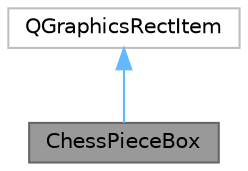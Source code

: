 digraph "ChessPieceBox"
{
 // LATEX_PDF_SIZE
  bgcolor="transparent";
  edge [fontname=Helvetica,fontsize=10,labelfontname=Helvetica,labelfontsize=10];
  node [fontname=Helvetica,fontsize=10,shape=box,height=0.2,width=0.4];
  Node1 [id="Node000001",label="ChessPieceBox",height=0.2,width=0.4,color="gray40", fillcolor="grey60", style="filled", fontcolor="black",tooltip="The ChessPieceBox class represents a graphical item displaying a chess piece on the chessboard."];
  Node2 -> Node1 [id="edge1_Node000001_Node000002",dir="back",color="steelblue1",style="solid",tooltip=" "];
  Node2 [id="Node000002",label="QGraphicsRectItem",height=0.2,width=0.4,color="grey75", fillcolor="white", style="filled",tooltip=" "];
}
